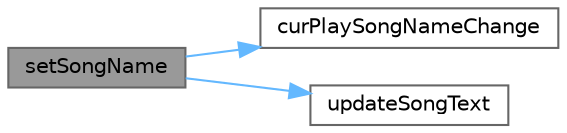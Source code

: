 digraph "setSongName"
{
 // LATEX_PDF_SIZE
  bgcolor="transparent";
  edge [fontname=Helvetica,fontsize=10,labelfontname=Helvetica,labelfontsize=10];
  node [fontname=Helvetica,fontsize=10,shape=box,height=0.2,width=0.4];
  rankdir="LR";
  Node1 [id="Node000001",label="setSongName",height=0.2,width=0.4,color="gray40", fillcolor="grey60", style="filled", fontcolor="black",tooltip="设置歌曲名称"];
  Node1 -> Node2 [id="edge1_Node000001_Node000002",color="steelblue1",style="solid",tooltip=" "];
  Node2 [id="Node000002",label="curPlaySongNameChange",height=0.2,width=0.4,color="grey40", fillcolor="white", style="filled",URL="$class_music_repo_list.html#a6a38569e7356dd6fbb4af98bdf80772e",tooltip="当前歌曲名称变化信号"];
  Node1 -> Node3 [id="edge2_Node000001_Node000003",color="steelblue1",style="solid",tooltip=" "];
  Node3 [id="Node000003",label="updateSongText",height=0.2,width=0.4,color="grey40", fillcolor="white", style="filled",URL="$class_music_repo_list.html#a9af42732be96e7a9970c5132ec2b9a8e",tooltip="更新歌曲名称文本"];
}
